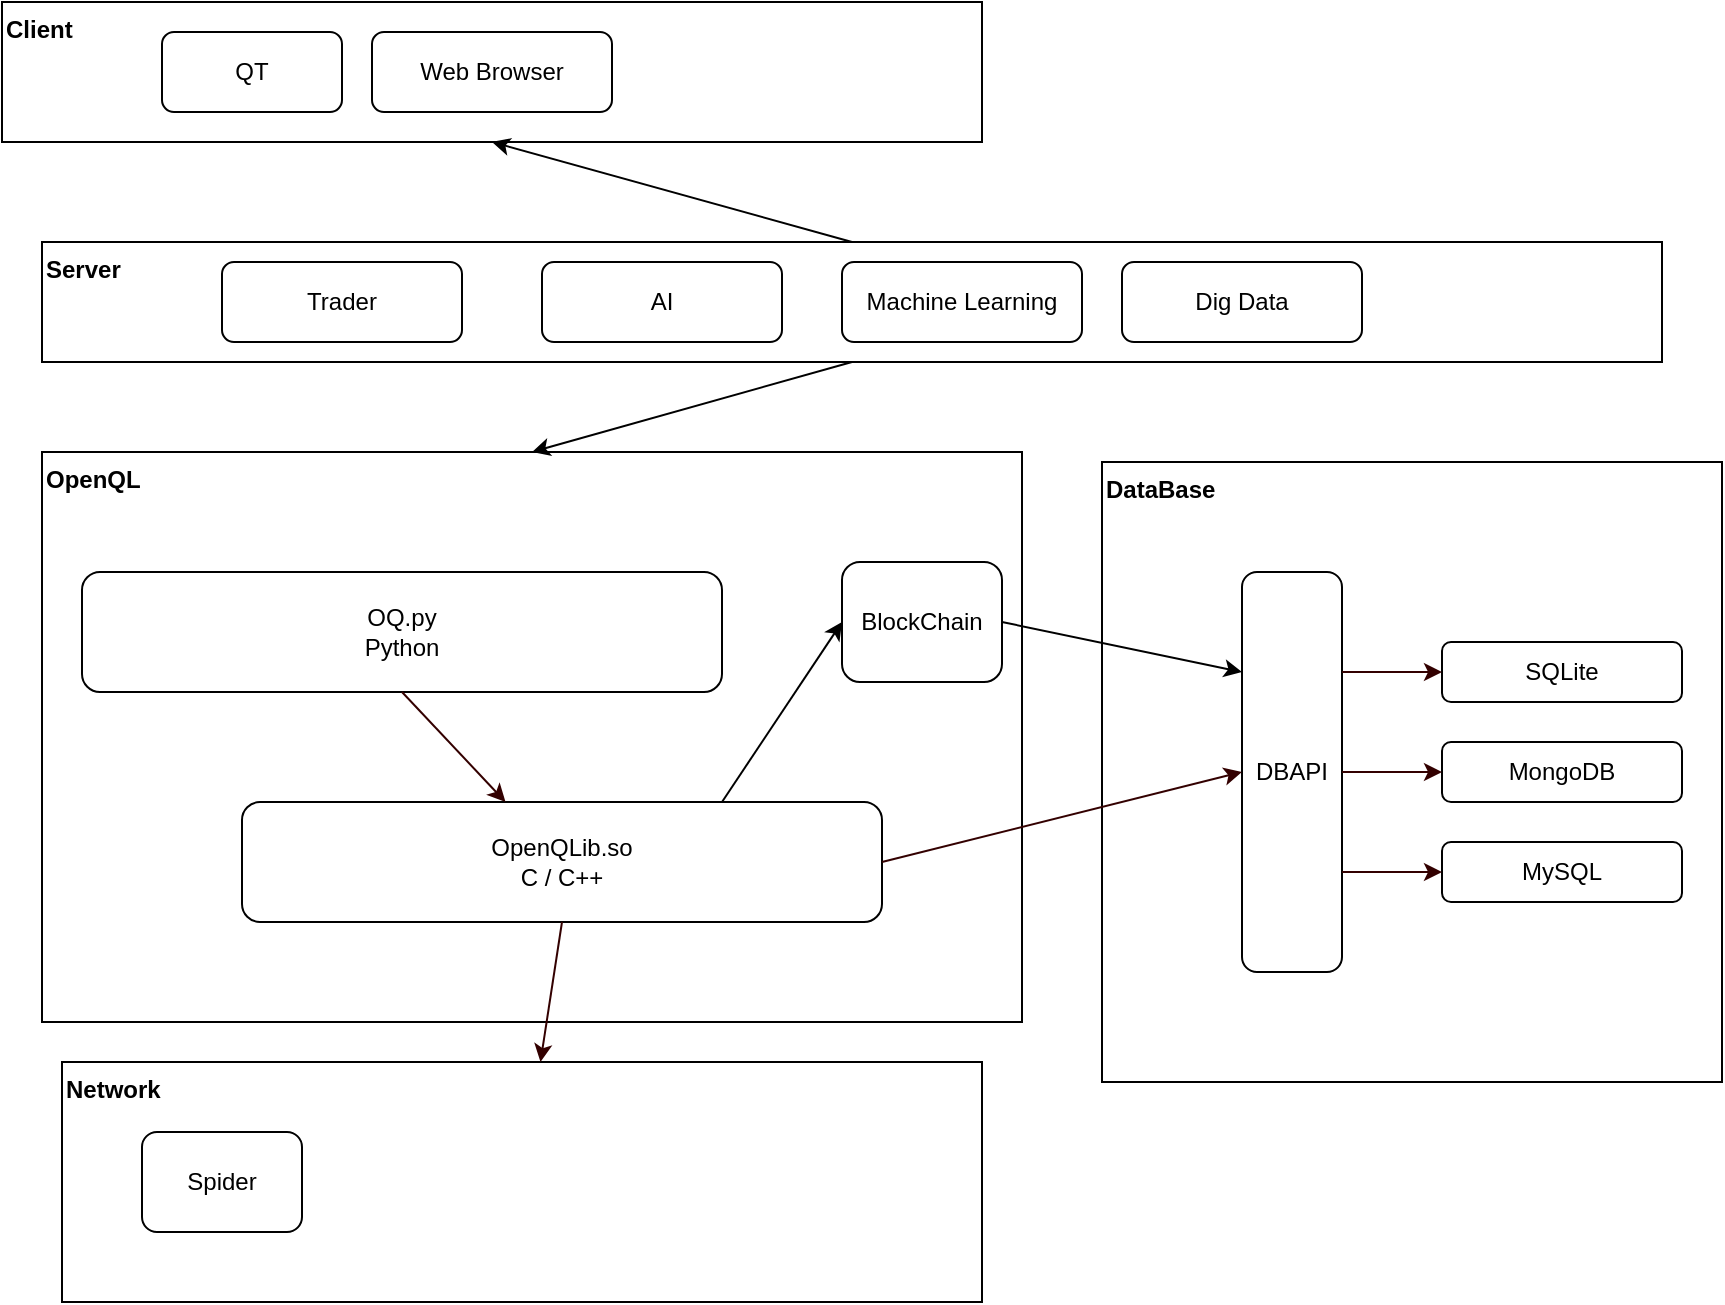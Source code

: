 <mxfile version="13.0.3" type="github" pages="3">
  <diagram id="Y85NnCvZBMSJRKUutnIK" name="Overview">
    <mxGraphModel grid="1" gridSize="10" guides="1" tooltips="1" connect="1" arrows="1" page="1" fold="1" pageScale="1" pageWidth="827" pageHeight="1169" math="0" shadow="0">
      <root>
        <mxCell id="0" />
        <mxCell id="1" parent="0" />
        <mxCell id="kIf_VXJFR2PO88LXp8bB-16" value="OpenQL" style="rounded=0;whiteSpace=wrap;html=1;fillColor=none;align=left;verticalAlign=top;fontStyle=1" parent="1" vertex="1">
          <mxGeometry x="30" y="135" width="490" height="285" as="geometry" />
        </mxCell>
        <mxCell id="KrjaQBDH0198ZboYjiPz-1" value="OQ.py&lt;br&gt;Python" style="rounded=1;whiteSpace=wrap;html=1;" parent="1" vertex="1">
          <mxGeometry x="50" y="195" width="320" height="60" as="geometry" />
        </mxCell>
        <mxCell id="kIf_VXJFR2PO88LXp8bB-1" value="OpenQLib.so&lt;br&gt;C / C++" style="rounded=1;whiteSpace=wrap;html=1;" parent="1" vertex="1">
          <mxGeometry x="130" y="310" width="320" height="60" as="geometry" />
        </mxCell>
        <mxCell id="kIf_VXJFR2PO88LXp8bB-3" value="DataBase" style="whiteSpace=wrap;html=1;aspect=fixed;fillColor=none;align=left;verticalAlign=top;fontStyle=1" parent="1" vertex="1">
          <mxGeometry x="560" y="140" width="310" height="310" as="geometry" />
        </mxCell>
        <mxCell id="kIf_VXJFR2PO88LXp8bB-5" value="DBAPI" style="rounded=1;whiteSpace=wrap;html=1;fillColor=none;" parent="1" vertex="1">
          <mxGeometry x="630" y="195" width="50" height="200" as="geometry" />
        </mxCell>
        <mxCell id="kIf_VXJFR2PO88LXp8bB-6" value="SQLite" style="rounded=1;whiteSpace=wrap;html=1;fillColor=none;" parent="1" vertex="1">
          <mxGeometry x="730" y="230" width="120" height="30" as="geometry" />
        </mxCell>
        <mxCell id="kIf_VXJFR2PO88LXp8bB-7" value="MongoDB" style="rounded=1;whiteSpace=wrap;html=1;fillColor=none;" parent="1" vertex="1">
          <mxGeometry x="730" y="280" width="120" height="30" as="geometry" />
        </mxCell>
        <mxCell id="kIf_VXJFR2PO88LXp8bB-8" value="MySQL" style="rounded=1;whiteSpace=wrap;html=1;fillColor=none;" parent="1" vertex="1">
          <mxGeometry x="730" y="330" width="120" height="30" as="geometry" />
        </mxCell>
        <mxCell id="kIf_VXJFR2PO88LXp8bB-15" value="Client" style="rounded=0;whiteSpace=wrap;html=1;fillColor=none;align=left;verticalAlign=top;fontStyle=1" parent="1" vertex="1">
          <mxGeometry x="10" y="-90" width="490" height="70" as="geometry" />
        </mxCell>
        <mxCell id="kIf_VXJFR2PO88LXp8bB-17" value="Network" style="rounded=0;whiteSpace=wrap;html=1;fillColor=none;align=left;verticalAlign=top;fontStyle=1" parent="1" vertex="1">
          <mxGeometry x="40" y="440" width="460" height="120" as="geometry" />
        </mxCell>
        <mxCell id="kIf_VXJFR2PO88LXp8bB-26" value="QT" style="rounded=1;whiteSpace=wrap;html=1;fillColor=none;align=center;" parent="1" vertex="1">
          <mxGeometry x="90" y="-75" width="90" height="40" as="geometry" />
        </mxCell>
        <mxCell id="kIf_VXJFR2PO88LXp8bB-27" value="" style="endArrow=classic;html=1;strokeColor=#330000;exitX=0.5;exitY=1;exitDx=0;exitDy=0;fontColor=#330000;" parent="1" source="KrjaQBDH0198ZboYjiPz-1" target="kIf_VXJFR2PO88LXp8bB-1" edge="1">
          <mxGeometry width="50" height="50" relative="1" as="geometry">
            <mxPoint x="390" y="280" as="sourcePoint" />
            <mxPoint x="440" y="230" as="targetPoint" />
          </mxGeometry>
        </mxCell>
        <mxCell id="kIf_VXJFR2PO88LXp8bB-28" value="" style="endArrow=classic;html=1;strokeColor=#330000;fontColor=#330000;exitX=0.5;exitY=1;exitDx=0;exitDy=0;" parent="1" source="kIf_VXJFR2PO88LXp8bB-1" target="kIf_VXJFR2PO88LXp8bB-17" edge="1">
          <mxGeometry width="50" height="50" relative="1" as="geometry">
            <mxPoint x="390" y="280" as="sourcePoint" />
            <mxPoint x="440" y="230" as="targetPoint" />
          </mxGeometry>
        </mxCell>
        <mxCell id="kIf_VXJFR2PO88LXp8bB-30" value="" style="endArrow=classic;html=1;strokeColor=#330000;fontColor=#330000;exitX=1;exitY=0.5;exitDx=0;exitDy=0;entryX=0;entryY=0.5;entryDx=0;entryDy=0;" parent="1" source="kIf_VXJFR2PO88LXp8bB-1" target="kIf_VXJFR2PO88LXp8bB-5" edge="1">
          <mxGeometry width="50" height="50" relative="1" as="geometry">
            <mxPoint x="390" y="280" as="sourcePoint" />
            <mxPoint x="440" y="230" as="targetPoint" />
          </mxGeometry>
        </mxCell>
        <mxCell id="kIf_VXJFR2PO88LXp8bB-31" value="" style="endArrow=classic;html=1;strokeColor=#330000;fontColor=#330000;exitX=1;exitY=0.25;exitDx=0;exitDy=0;" parent="1" source="kIf_VXJFR2PO88LXp8bB-5" target="kIf_VXJFR2PO88LXp8bB-6" edge="1">
          <mxGeometry width="50" height="50" relative="1" as="geometry">
            <mxPoint x="390" y="280" as="sourcePoint" />
            <mxPoint x="440" y="230" as="targetPoint" />
          </mxGeometry>
        </mxCell>
        <mxCell id="kIf_VXJFR2PO88LXp8bB-32" value="" style="endArrow=classic;html=1;strokeColor=#330000;fontColor=#330000;exitX=1;exitY=0.5;exitDx=0;exitDy=0;" parent="1" source="kIf_VXJFR2PO88LXp8bB-5" target="kIf_VXJFR2PO88LXp8bB-7" edge="1">
          <mxGeometry width="50" height="50" relative="1" as="geometry">
            <mxPoint x="390" y="280" as="sourcePoint" />
            <mxPoint x="440" y="230" as="targetPoint" />
          </mxGeometry>
        </mxCell>
        <mxCell id="kIf_VXJFR2PO88LXp8bB-33" value="" style="endArrow=classic;html=1;strokeColor=#330000;fontColor=#330000;exitX=1;exitY=0.75;exitDx=0;exitDy=0;" parent="1" source="kIf_VXJFR2PO88LXp8bB-5" target="kIf_VXJFR2PO88LXp8bB-8" edge="1">
          <mxGeometry width="50" height="50" relative="1" as="geometry">
            <mxPoint x="390" y="280" as="sourcePoint" />
            <mxPoint x="440" y="230" as="targetPoint" />
          </mxGeometry>
        </mxCell>
        <mxCell id="EVJBtFHiHW8PO7rC3ifj-1" value="Web Browser" style="rounded=1;whiteSpace=wrap;html=1;fillColor=none;align=center;" vertex="1" parent="1">
          <mxGeometry x="195" y="-75" width="120" height="40" as="geometry" />
        </mxCell>
        <mxCell id="EVJBtFHiHW8PO7rC3ifj-3" value="BlockChain" style="rounded=1;whiteSpace=wrap;html=1;fillColor=none;" vertex="1" parent="1">
          <mxGeometry x="430" y="190" width="80" height="60" as="geometry" />
        </mxCell>
        <mxCell id="EVJBtFHiHW8PO7rC3ifj-4" value="" style="endArrow=classic;html=1;exitX=0.75;exitY=0;exitDx=0;exitDy=0;entryX=0;entryY=0.5;entryDx=0;entryDy=0;" edge="1" parent="1" source="kIf_VXJFR2PO88LXp8bB-1" target="EVJBtFHiHW8PO7rC3ifj-3">
          <mxGeometry width="50" height="50" relative="1" as="geometry">
            <mxPoint x="460" y="330" as="sourcePoint" />
            <mxPoint x="510" y="280" as="targetPoint" />
          </mxGeometry>
        </mxCell>
        <mxCell id="EVJBtFHiHW8PO7rC3ifj-5" value="" style="endArrow=classic;html=1;exitX=1;exitY=0.5;exitDx=0;exitDy=0;entryX=0;entryY=0.25;entryDx=0;entryDy=0;" edge="1" parent="1" source="EVJBtFHiHW8PO7rC3ifj-3" target="kIf_VXJFR2PO88LXp8bB-5">
          <mxGeometry width="50" height="50" relative="1" as="geometry">
            <mxPoint x="460" y="330" as="sourcePoint" />
            <mxPoint x="510" y="280" as="targetPoint" />
          </mxGeometry>
        </mxCell>
        <mxCell id="EVJBtFHiHW8PO7rC3ifj-6" value="Server" style="rounded=0;whiteSpace=wrap;html=1;fillColor=none;align=left;fontStyle=1;verticalAlign=top;" vertex="1" parent="1">
          <mxGeometry x="30" y="30" width="810" height="60" as="geometry" />
        </mxCell>
        <mxCell id="EVJBtFHiHW8PO7rC3ifj-7" value="" style="endArrow=classic;html=1;exitX=0.5;exitY=1;exitDx=0;exitDy=0;entryX=0.5;entryY=0;entryDx=0;entryDy=0;" edge="1" parent="1" source="EVJBtFHiHW8PO7rC3ifj-6" target="kIf_VXJFR2PO88LXp8bB-16">
          <mxGeometry width="50" height="50" relative="1" as="geometry">
            <mxPoint x="460" y="210" as="sourcePoint" />
            <mxPoint x="510" y="160" as="targetPoint" />
          </mxGeometry>
        </mxCell>
        <mxCell id="EVJBtFHiHW8PO7rC3ifj-8" value="Trader" style="rounded=1;whiteSpace=wrap;html=1;fillColor=none;align=center;" vertex="1" parent="1">
          <mxGeometry x="120" y="40" width="120" height="40" as="geometry" />
        </mxCell>
        <mxCell id="EVJBtFHiHW8PO7rC3ifj-9" value="AI" style="rounded=1;whiteSpace=wrap;html=1;fillColor=none;align=center;" vertex="1" parent="1">
          <mxGeometry x="280" y="40" width="120" height="40" as="geometry" />
        </mxCell>
        <mxCell id="EVJBtFHiHW8PO7rC3ifj-10" value="Machine Learning" style="rounded=1;whiteSpace=wrap;html=1;fillColor=none;align=center;" vertex="1" parent="1">
          <mxGeometry x="430" y="40" width="120" height="40" as="geometry" />
        </mxCell>
        <mxCell id="EVJBtFHiHW8PO7rC3ifj-11" value="Dig Data" style="rounded=1;whiteSpace=wrap;html=1;fillColor=none;align=center;" vertex="1" parent="1">
          <mxGeometry x="570" y="40" width="120" height="40" as="geometry" />
        </mxCell>
        <mxCell id="EVJBtFHiHW8PO7rC3ifj-13" value="" style="endArrow=classic;html=1;exitX=0.5;exitY=0;exitDx=0;exitDy=0;entryX=0.5;entryY=1;entryDx=0;entryDy=0;" edge="1" parent="1" source="EVJBtFHiHW8PO7rC3ifj-6" target="kIf_VXJFR2PO88LXp8bB-15">
          <mxGeometry width="50" height="50" relative="1" as="geometry">
            <mxPoint x="460" y="210" as="sourcePoint" />
            <mxPoint x="510" y="160" as="targetPoint" />
          </mxGeometry>
        </mxCell>
        <mxCell id="EVJBtFHiHW8PO7rC3ifj-14" value="Spider" style="rounded=1;whiteSpace=wrap;html=1;fillColor=none;" vertex="1" parent="1">
          <mxGeometry x="80" y="475" width="80" height="50" as="geometry" />
        </mxCell>
      </root>
    </mxGraphModel>
  </diagram>
  <diagram id="81zI8ibTxirSgehWq2CT" name="OpenQL">
    <mxGraphModel dx="946" dy="588" grid="1" gridSize="10" guides="1" tooltips="1" connect="1" arrows="1" fold="1" page="1" pageScale="1" pageWidth="827" pageHeight="1169" math="0" shadow="0">
      <root>
        <mxCell id="7j3DpCVQ23BBLXFtaI9D-0" />
        <mxCell id="7j3DpCVQ23BBLXFtaI9D-1" parent="7j3DpCVQ23BBLXFtaI9D-0" />
        <mxCell id="b4XeJt8nZvBYLSwkF1w_-0" value="com" style="rounded=0;whiteSpace=wrap;html=1;fillColor=none;align=left;verticalAlign=top;fontStyle=1" parent="7j3DpCVQ23BBLXFtaI9D-1" vertex="1">
          <mxGeometry x="100" y="250" width="440" height="200" as="geometry" />
        </mxCell>
        <mxCell id="b4XeJt8nZvBYLSwkF1w_-2" value="util" style="rounded=0;whiteSpace=wrap;html=1;fillColor=none;align=left;verticalAlign=top;" parent="7j3DpCVQ23BBLXFtaI9D-1" vertex="1">
          <mxGeometry x="180" y="290" width="140" height="130" as="geometry" />
        </mxCell>
        <mxCell id="b4XeJt8nZvBYLSwkF1w_-3" value="Log" style="rounded=1;whiteSpace=wrap;html=1;fillColor=none;align=center;" parent="7j3DpCVQ23BBLXFtaI9D-1" vertex="1">
          <mxGeometry x="220" y="320" width="70" height="40" as="geometry" />
        </mxCell>
        <mxCell id="b4XeJt8nZvBYLSwkF1w_-4" value="app" style="rounded=0;whiteSpace=wrap;html=1;fillColor=none;align=left;verticalAlign=top;fontStyle=1" parent="7j3DpCVQ23BBLXFtaI9D-1" vertex="1">
          <mxGeometry x="100" y="90" width="440" height="140" as="geometry" />
        </mxCell>
        <mxCell id="b4XeJt8nZvBYLSwkF1w_-5" value="test" style="rounded=0;whiteSpace=wrap;html=1;fillColor=none;align=left;verticalAlign=top;fontStyle=1" parent="7j3DpCVQ23BBLXFtaI9D-1" vertex="1">
          <mxGeometry x="560" y="90" width="190" height="360" as="geometry" />
        </mxCell>
        <mxCell id="b4XeJt8nZvBYLSwkF1w_-6" value="cmake" style="rounded=0;whiteSpace=wrap;html=1;fillColor=none;align=left;fontStyle=1;verticalAlign=top;" parent="7j3DpCVQ23BBLXFtaI9D-1" vertex="1">
          <mxGeometry x="100" y="470" width="650" height="60" as="geometry" />
        </mxCell>
      </root>
    </mxGraphModel>
  </diagram>
  <diagram id="0gTxEy5CRSQbMhrBdNal" name="OQ.py">
    <mxGraphModel grid="1" gridSize="10" guides="1" tooltips="1" connect="1" arrows="1" page="1" fold="1" pageScale="1" pageWidth="827" pageHeight="1169" math="0" shadow="0">
      <root>
        <mxCell id="jFrrViyds_5qQ-M0Xc4n-0" />
        <mxCell id="jFrrViyds_5qQ-M0Xc4n-1" parent="jFrrViyds_5qQ-M0Xc4n-0" />
      </root>
    </mxGraphModel>
  </diagram>
</mxfile>

